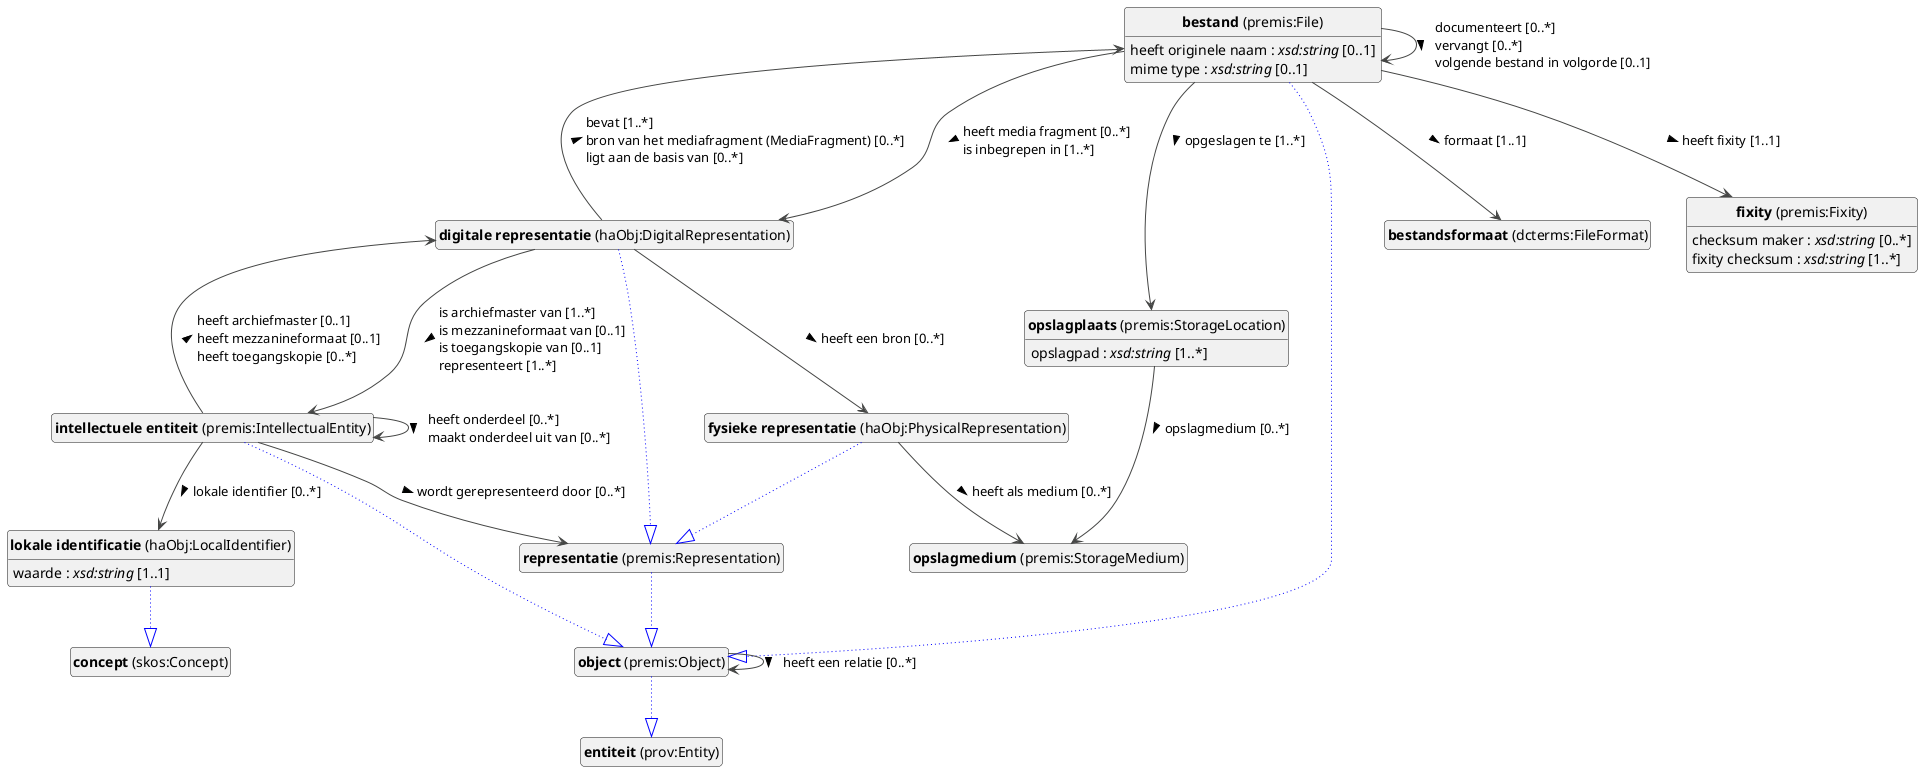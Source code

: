 @startuml
!theme vibrant
skinparam classFontSize 14
!define LIGHTORANGE
skinparam componentStyle uml2
skinparam wrapMessageWidth 1000
skinparam wrapWidth 1000
' skinparam ArrowColor #Maroon
' Remove shadows
skinparam shadowing false
'skinparam linetype polyline
skinparam ArrowMessageAlignment left
top to bottom direction


class "<b>bestand</b> (premis:File)" as premis_File [[#premis%3AFile]]
class "<b>object</b> (premis:Object)" as premis_Object [[#premis%3AObject]]
class "<b>bestandsformaat</b> (dcterms:FileFormat)" as dcterms_FileFormat [[#dcterms%3AFileFormat]]
class "<b>digitale representatie</b> (haObj:DigitalRepresentation)" as haObj_DigitalRepresentation [[#haObj%3ADigitalRepresentation]]
class "<b>representatie</b> (premis:Representation)" as premis_Representation [[#premis%3ARepresentation]]
class "<b>fixity</b> (premis:Fixity)" as premis_Fixity [[#premis%3AFixity]]
class "<b>fysieke representatie</b> (haObj:PhysicalRepresentation)" as haObj_PhysicalRepresentation [[#haObj%3APhysicalRepresentation]]
class "<b>representatie</b> (premis:Representation)" as premis_Representation [[#premis%3ARepresentation]]
class "<b>intellectuele entiteit</b> (premis:IntellectualEntity)" as premis_IntellectualEntity [[#premis%3AIntellectualEntity]]
class "<b>object</b> (premis:Object)" as premis_Object [[#premis%3AObject]]
class "<b>lokale identificatie</b> (haObj:LocalIdentifier)" as haObj_LocalIdentifier [[#haObj%3ALocalIdentifier]]
class "<b>concept</b> (skos:Concept)" as skos_Concept [[#skos%3AConcept]]
class "<b>object</b> (premis:Object)" as premis_Object [[#premis%3AObject]]
class "<b>entiteit</b> (prov:Entity)" as prov_Entity [[#prov%3AEntity]]
class "<b>opslagmedium</b> (premis:StorageMedium)" as premis_StorageMedium [[#premis%3AStorageMedium]]
class "<b>opslagplaats</b> (premis:StorageLocation)" as premis_StorageLocation [[#premis%3AStorageLocation]]
class "<b>representatie</b> (premis:Representation)" as premis_Representation [[#premis%3ARepresentation]]
class "<b>object</b> (premis:Object)" as premis_Object [[#premis%3AObject]]

premis_File --|> premis_Object #blue;line.dotted;text:blue

premis_File : heeft (bestands)grootte : <i>xsd:nonNegativeInteger</i> [0..1]
premis_File : heeft originele naam : <i>xsd:string</i> [0..1]
premis_File : mime type : <i>xsd:string</i> [0..1]
premis_File --> dcterms_FileFormat :formaat [1..1]  > 
premis_File --> haObj_DigitalRepresentation :heeft media fragment [0..*]  \lis inbegrepen in [1..*]  > 
premis_File --> premis_File :documenteert [0..*]  \lvervangt [0..*]  \lvolgende bestand in volgorde [0..1]  > 
premis_File --> premis_Fixity :heeft fixity [1..1]  > 
premis_File --> premis_StorageLocation :opgeslagen te [1..*]  > 





haObj_DigitalRepresentation --|> premis_Representation #blue;line.dotted;text:blue

haObj_DigitalRepresentation --> haObj_PhysicalRepresentation :heeft een bron [0..*]  > 
haObj_DigitalRepresentation --> premis_File :bevat [1..*]  \lbron van het mediafragment (MediaFragment) [0..*]  \lligt aan de basis van [0..*]  > 
haObj_DigitalRepresentation --> premis_IntellectualEntity :is archiefmaster van [1..*]  \lis mezzanineformaat van [0..1]  \lis toegangskopie van [0..1]  \lrepresenteert [1..*]  > 


premis_Fixity : checksum maker : <i>xsd:string</i> [0..*]
premis_Fixity : fixity checksum : <i>xsd:string</i> [1..*]


haObj_PhysicalRepresentation --|> premis_Representation #blue;line.dotted;text:blue

haObj_PhysicalRepresentation --> premis_StorageMedium :heeft als medium [0..*]  > 

premis_IntellectualEntity --|> premis_Object #blue;line.dotted;text:blue

premis_IntellectualEntity --> haObj_DigitalRepresentation :heeft archiefmaster [0..1]  \lheeft mezzanineformaat [0..1]  \lheeft toegangskopie [0..*]  > 
premis_IntellectualEntity --> haObj_LocalIdentifier :lokale identifier [0..*]  > 
premis_IntellectualEntity --> premis_IntellectualEntity :heeft onderdeel [0..*]  \lmaakt onderdeel uit van [0..*]  > 
premis_IntellectualEntity --> premis_Representation :wordt gerepresenteerd door [0..*]  > 

haObj_LocalIdentifier --|> skos_Concept #blue;line.dotted;text:blue

haObj_LocalIdentifier : waarde : <i>xsd:string</i> [1..1]


premis_Object --|> prov_Entity #blue;line.dotted;text:blue

premis_Object --> premis_Object :heeft een relatie [0..*]  > 




premis_StorageLocation : opslagpad : <i>xsd:string</i> [1..*]
premis_StorageLocation --> premis_StorageMedium :opslagmedium [0..*]  > 


premis_Representation --|> premis_Object #blue;line.dotted;text:blue



hide circle
hide methods
hide empty members
@enduml


